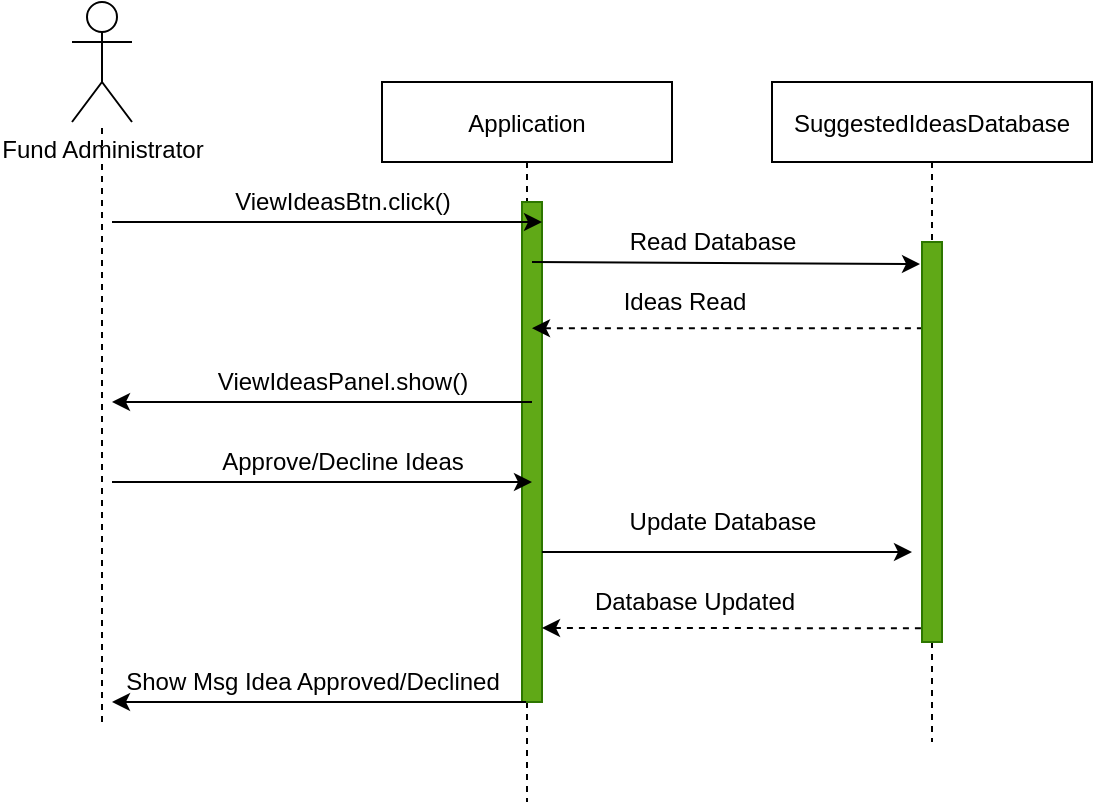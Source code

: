 <mxfile>
    <diagram id="iX7_oubjmmbCCsAxBodN" name="Page-1">
        <mxGraphModel dx="1172" dy="782" grid="1" gridSize="10" guides="1" tooltips="1" connect="1" arrows="1" fold="1" page="1" pageScale="1" pageWidth="827" pageHeight="1169" math="0" shadow="0">
            <root>
                <mxCell id="0"/>
                <mxCell id="1" parent="0"/>
                <mxCell id="2" value="Application" style="shape=umlLifeline;perimeter=lifelinePerimeter;container=1;collapsible=0;recursiveResize=0;rounded=0;shadow=0;strokeWidth=1;" vertex="1" parent="1">
                    <mxGeometry x="275" y="220" width="145" height="360" as="geometry"/>
                </mxCell>
                <mxCell id="6" value="" style="rounded=0;whiteSpace=wrap;html=1;fillColor=#60a917;fontColor=#ffffff;strokeColor=#2D7600;" vertex="1" parent="2">
                    <mxGeometry x="70" y="60" width="10" height="250" as="geometry"/>
                </mxCell>
                <mxCell id="24" value="" style="endArrow=classic;html=1;dashed=1;" edge="1" parent="2">
                    <mxGeometry width="50" height="50" relative="1" as="geometry">
                        <mxPoint x="275.45" y="273.11" as="sourcePoint"/>
                        <mxPoint x="80" y="273" as="targetPoint"/>
                    </mxGeometry>
                </mxCell>
                <mxCell id="25" value="Database Updated" style="text;html=1;align=center;verticalAlign=middle;resizable=0;points=[];autosize=1;strokeColor=none;fillColor=none;" vertex="1" parent="2">
                    <mxGeometry x="95.95" y="250" width="120" height="20" as="geometry"/>
                </mxCell>
                <mxCell id="7" value="SuggestedIdeasDatabase" style="shape=umlLifeline;perimeter=lifelinePerimeter;container=1;collapsible=0;recursiveResize=0;rounded=0;shadow=0;strokeWidth=1;" vertex="1" parent="1">
                    <mxGeometry x="470" y="220" width="160" height="330" as="geometry"/>
                </mxCell>
                <mxCell id="20" value="Read Database" style="text;html=1;align=center;verticalAlign=middle;resizable=0;points=[];autosize=1;strokeColor=none;fillColor=none;" vertex="1" parent="7">
                    <mxGeometry x="-80.0" y="70" width="100" height="20" as="geometry"/>
                </mxCell>
                <mxCell id="21" value="" style="endArrow=classic;html=1;entryX=-0.1;entryY=0.055;entryDx=0;entryDy=0;entryPerimeter=0;" edge="1" parent="7" target="26">
                    <mxGeometry width="50" height="50" relative="1" as="geometry">
                        <mxPoint x="-120" y="90" as="sourcePoint"/>
                        <mxPoint x="70" y="90" as="targetPoint"/>
                    </mxGeometry>
                </mxCell>
                <mxCell id="22" value="" style="endArrow=classic;html=1;entryX=0.527;entryY=0.603;entryDx=0;entryDy=0;entryPerimeter=0;dashed=1;" edge="1" parent="7">
                    <mxGeometry width="50" height="50" relative="1" as="geometry">
                        <mxPoint x="75.45" y="123.11" as="sourcePoint"/>
                        <mxPoint x="-120.0" y="123.11" as="targetPoint"/>
                    </mxGeometry>
                </mxCell>
                <mxCell id="23" value="Ideas Read" style="text;html=1;align=center;verticalAlign=middle;resizable=0;points=[];autosize=1;strokeColor=none;fillColor=none;" vertex="1" parent="7">
                    <mxGeometry x="-84.05" y="100" width="80" height="20" as="geometry"/>
                </mxCell>
                <mxCell id="26" value="" style="rounded=0;whiteSpace=wrap;html=1;fillColor=#60a917;fontColor=#ffffff;strokeColor=#2D7600;" vertex="1" parent="7">
                    <mxGeometry x="75" y="80" width="10" height="200" as="geometry"/>
                </mxCell>
                <mxCell id="12" value="&lt;font face=&quot;helvetica&quot;&gt;Fund Administrator&lt;/font&gt;" style="shape=umlActor;verticalLabelPosition=bottom;verticalAlign=top;html=1;outlineConnect=0;" vertex="1" parent="1">
                    <mxGeometry x="120.0" y="180" width="30" height="60" as="geometry"/>
                </mxCell>
                <mxCell id="13" value="" style="endArrow=none;dashed=1;html=1;" edge="1" parent="1" target="12">
                    <mxGeometry width="50" height="50" relative="1" as="geometry">
                        <mxPoint x="135" y="540" as="sourcePoint"/>
                        <mxPoint x="170.0" y="350" as="targetPoint"/>
                    </mxGeometry>
                </mxCell>
                <mxCell id="15" value="ViewIdeasBtn.click()" style="text;html=1;align=center;verticalAlign=middle;resizable=0;points=[];autosize=1;strokeColor=none;fillColor=none;" vertex="1" parent="1">
                    <mxGeometry x="195.0" y="270" width="120" height="20" as="geometry"/>
                </mxCell>
                <mxCell id="14" value="" style="endArrow=classic;html=1;" edge="1" parent="1">
                    <mxGeometry width="50" height="50" relative="1" as="geometry">
                        <mxPoint x="140" y="290" as="sourcePoint"/>
                        <mxPoint x="355" y="290" as="targetPoint"/>
                    </mxGeometry>
                </mxCell>
                <mxCell id="5" value="" style="endArrow=classic;html=1;" edge="1" parent="1" source="2">
                    <mxGeometry width="50" height="50" relative="1" as="geometry">
                        <mxPoint x="325" y="510" as="sourcePoint"/>
                        <mxPoint x="140" y="530" as="targetPoint"/>
                    </mxGeometry>
                </mxCell>
                <mxCell id="19" value="Show Msg Idea Approved/Declined" style="text;html=1;align=center;verticalAlign=middle;resizable=0;points=[];autosize=1;strokeColor=none;fillColor=none;" vertex="1" parent="1">
                    <mxGeometry x="140" y="510" width="200" height="20" as="geometry"/>
                </mxCell>
                <mxCell id="3" value="" style="endArrow=classic;html=1;" edge="1" parent="1">
                    <mxGeometry width="50" height="50" relative="1" as="geometry">
                        <mxPoint x="140" y="420" as="sourcePoint"/>
                        <mxPoint x="350" y="420" as="targetPoint"/>
                    </mxGeometry>
                </mxCell>
                <mxCell id="4" value="Approve/Decline Ideas" style="text;html=1;align=center;verticalAlign=middle;resizable=0;points=[];autosize=1;strokeColor=none;fillColor=none;" vertex="1" parent="1">
                    <mxGeometry x="185.0" y="400" width="140" height="20" as="geometry"/>
                </mxCell>
                <mxCell id="8" value="" style="endArrow=classic;html=1;" edge="1" parent="1">
                    <mxGeometry width="50" height="50" relative="1" as="geometry">
                        <mxPoint x="350.0" y="380" as="sourcePoint"/>
                        <mxPoint x="140" y="380" as="targetPoint"/>
                    </mxGeometry>
                </mxCell>
                <mxCell id="16" value="ViewIdeasPanel.show()" style="text;html=1;align=center;verticalAlign=middle;resizable=0;points=[];autosize=1;strokeColor=none;fillColor=none;" vertex="1" parent="1">
                    <mxGeometry x="185" y="360" width="140" height="20" as="geometry"/>
                </mxCell>
                <mxCell id="10" value="Update Database" style="text;html=1;align=center;verticalAlign=middle;resizable=0;points=[];autosize=1;strokeColor=none;fillColor=none;" vertex="1" parent="1">
                    <mxGeometry x="390.0" y="430" width="110" height="20" as="geometry"/>
                </mxCell>
                <mxCell id="9" value="" style="endArrow=classic;html=1;" edge="1" parent="1">
                    <mxGeometry width="50" height="50" relative="1" as="geometry">
                        <mxPoint x="355.0" y="455" as="sourcePoint"/>
                        <mxPoint x="540" y="455" as="targetPoint"/>
                    </mxGeometry>
                </mxCell>
            </root>
        </mxGraphModel>
    </diagram>
</mxfile>